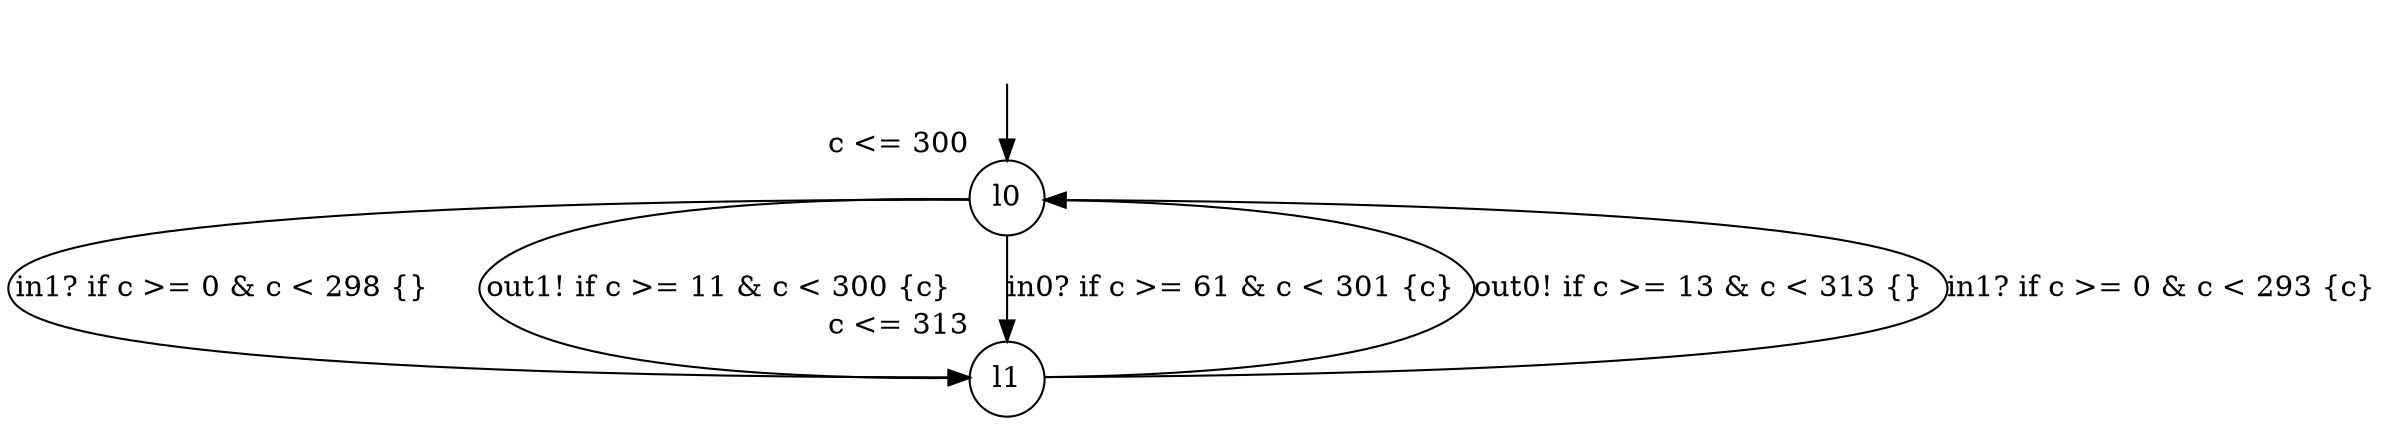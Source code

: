 digraph g {
__start0 [label="" shape="none"];
l0 [shape="circle" margin=0 label="l0", xlabel="c <= 300"];
l1 [shape="circle" margin=0 label="l1", xlabel="c <= 313"];
l0 -> l1 [label="in1? if c >= 0 & c < 298 {} "];
l0 -> l1 [label="out1! if c >= 11 & c < 300 {c} "];
l0 -> l1 [label="in0? if c >= 61 & c < 301 {c} "];
l1 -> l0 [label="out0! if c >= 13 & c < 313 {} "];
l1 -> l0 [label="in1? if c >= 0 & c < 293 {c} "];
__start0 -> l0;
}

